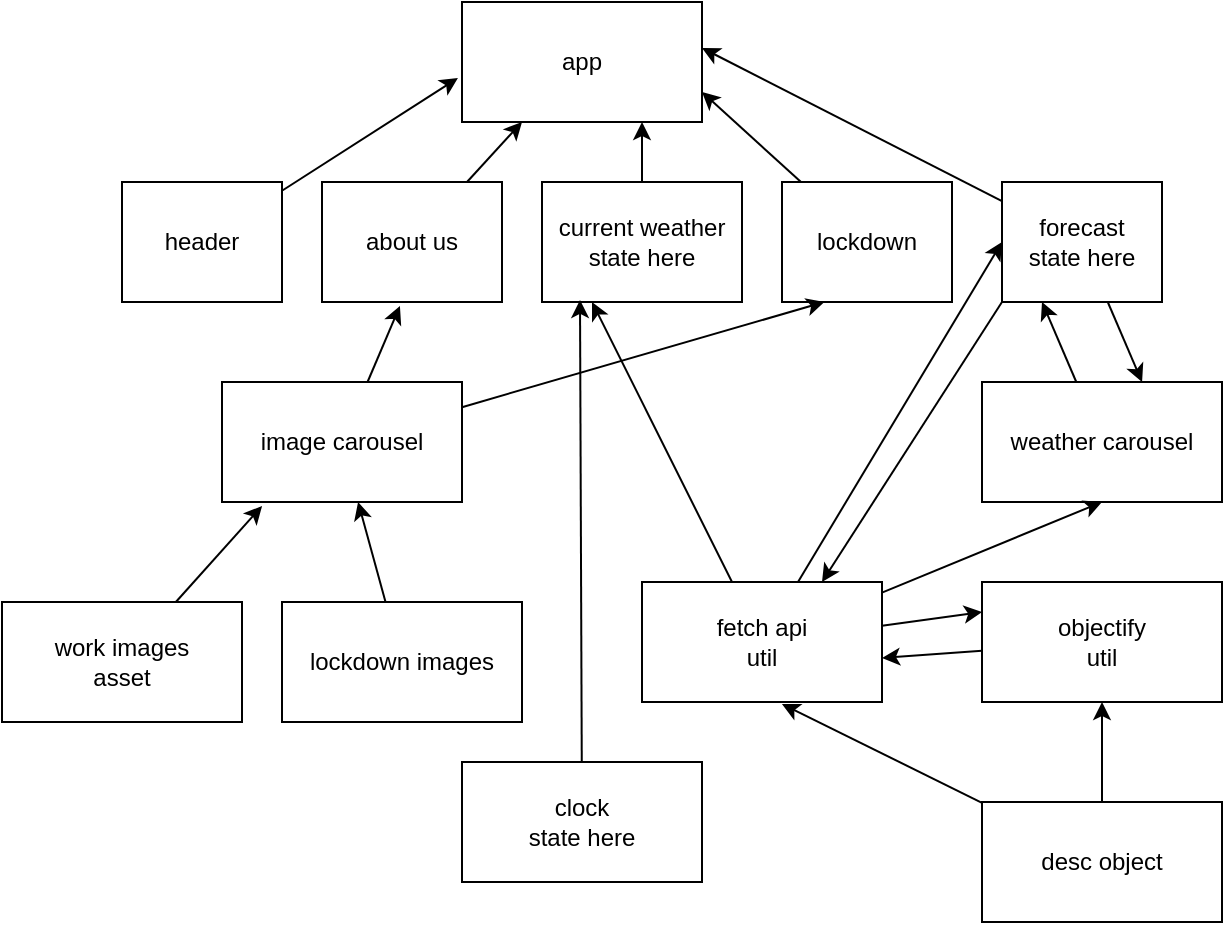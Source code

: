 <mxfile>
    <diagram id="fEqiCPu_f23XCMcsBvCc" name="Page-1">
        <mxGraphModel dx="662" dy="480" grid="1" gridSize="10" guides="1" tooltips="1" connect="1" arrows="1" fold="1" page="1" pageScale="1" pageWidth="850" pageHeight="1100" math="0" shadow="0">
            <root>
                <mxCell id="0"/>
                <mxCell id="1" parent="0"/>
                <mxCell id="2" value="app" style="rounded=0;whiteSpace=wrap;html=1;fontFamily=Helvetica;" vertex="1" parent="1">
                    <mxGeometry x="250" y="10" width="120" height="60" as="geometry"/>
                </mxCell>
                <mxCell id="15" style="edgeStyle=none;html=1;entryX=-0.017;entryY=0.633;entryDx=0;entryDy=0;entryPerimeter=0;fontFamily=Helvetica;" edge="1" parent="1" source="4" target="2">
                    <mxGeometry relative="1" as="geometry"/>
                </mxCell>
                <mxCell id="4" value="header" style="whiteSpace=wrap;html=1;fontFamily=Helvetica;" vertex="1" parent="1">
                    <mxGeometry x="80" y="100" width="80" height="60" as="geometry"/>
                </mxCell>
                <mxCell id="14" style="edgeStyle=none;html=1;entryX=0.25;entryY=1;entryDx=0;entryDy=0;fontFamily=Helvetica;" edge="1" parent="1" source="5" target="2">
                    <mxGeometry relative="1" as="geometry"/>
                </mxCell>
                <mxCell id="5" value="about us" style="whiteSpace=wrap;html=1;fontFamily=Helvetica;" vertex="1" parent="1">
                    <mxGeometry x="180" y="100" width="90" height="60" as="geometry"/>
                </mxCell>
                <mxCell id="13" style="edgeStyle=none;html=1;entryX=0.75;entryY=1;entryDx=0;entryDy=0;fontFamily=Helvetica;" edge="1" parent="1" source="6" target="2">
                    <mxGeometry relative="1" as="geometry"/>
                </mxCell>
                <mxCell id="6" value="current weather&lt;br&gt;state here" style="whiteSpace=wrap;html=1;fontFamily=Helvetica;" vertex="1" parent="1">
                    <mxGeometry x="290" y="100" width="100" height="60" as="geometry"/>
                </mxCell>
                <mxCell id="12" style="edgeStyle=none;html=1;entryX=1;entryY=0.75;entryDx=0;entryDy=0;fontFamily=Helvetica;" edge="1" parent="1" source="7" target="2">
                    <mxGeometry relative="1" as="geometry"/>
                </mxCell>
                <mxCell id="7" value="lockdown" style="whiteSpace=wrap;html=1;fontFamily=Helvetica;" vertex="1" parent="1">
                    <mxGeometry x="410" y="100" width="85" height="60" as="geometry"/>
                </mxCell>
                <mxCell id="11" style="edgeStyle=none;html=1;entryX=1;entryY=0.383;entryDx=0;entryDy=0;entryPerimeter=0;fontFamily=Helvetica;" edge="1" parent="1" source="8" target="2">
                    <mxGeometry relative="1" as="geometry"/>
                </mxCell>
                <mxCell id="39" style="edgeStyle=none;html=1;entryX=0.75;entryY=0;entryDx=0;entryDy=0;fontFamily=Helvetica;exitX=0;exitY=1;exitDx=0;exitDy=0;" edge="1" parent="1" source="8" target="22">
                    <mxGeometry relative="1" as="geometry"/>
                </mxCell>
                <mxCell id="40" style="edgeStyle=none;html=1;entryX=0.667;entryY=0;entryDx=0;entryDy=0;entryPerimeter=0;fontFamily=Helvetica;" edge="1" parent="1" source="8" target="19">
                    <mxGeometry relative="1" as="geometry"/>
                </mxCell>
                <mxCell id="8" value="forecast&lt;br&gt;state here" style="whiteSpace=wrap;html=1;fontFamily=Helvetica;" vertex="1" parent="1">
                    <mxGeometry x="520" y="100" width="80" height="60" as="geometry"/>
                </mxCell>
                <mxCell id="17" style="edgeStyle=none;html=1;entryX=0.433;entryY=1.033;entryDx=0;entryDy=0;entryPerimeter=0;fontFamily=Helvetica;" edge="1" parent="1" source="16" target="5">
                    <mxGeometry relative="1" as="geometry"/>
                </mxCell>
                <mxCell id="18" style="edgeStyle=none;html=1;entryX=0.25;entryY=1;entryDx=0;entryDy=0;fontFamily=Helvetica;" edge="1" parent="1" source="16" target="7">
                    <mxGeometry relative="1" as="geometry"/>
                </mxCell>
                <mxCell id="16" value="image carousel" style="whiteSpace=wrap;html=1;fontFamily=Helvetica;" vertex="1" parent="1">
                    <mxGeometry x="130" y="200" width="120" height="60" as="geometry"/>
                </mxCell>
                <mxCell id="21" style="edgeStyle=none;html=1;entryX=0.25;entryY=1;entryDx=0;entryDy=0;fontFamily=Helvetica;" edge="1" parent="1" source="19" target="8">
                    <mxGeometry relative="1" as="geometry"/>
                </mxCell>
                <mxCell id="19" value="weather carousel" style="whiteSpace=wrap;html=1;fontFamily=Helvetica;" vertex="1" parent="1">
                    <mxGeometry x="510" y="200" width="120" height="60" as="geometry"/>
                </mxCell>
                <mxCell id="23" style="edgeStyle=none;html=1;entryX=0.5;entryY=1;entryDx=0;entryDy=0;fontFamily=Helvetica;" edge="1" parent="1" source="22" target="19">
                    <mxGeometry relative="1" as="geometry"/>
                </mxCell>
                <mxCell id="24" style="edgeStyle=none;html=1;fontFamily=Helvetica;" edge="1" parent="1" source="22">
                    <mxGeometry relative="1" as="geometry">
                        <mxPoint x="400" y="300" as="targetPoint"/>
                    </mxGeometry>
                </mxCell>
                <mxCell id="25" style="edgeStyle=none;html=1;entryX=0.25;entryY=1;entryDx=0;entryDy=0;fontFamily=Helvetica;" edge="1" parent="1" source="22" target="6">
                    <mxGeometry relative="1" as="geometry"/>
                </mxCell>
                <mxCell id="27" style="edgeStyle=none;html=1;entryX=0;entryY=0.25;entryDx=0;entryDy=0;fontFamily=Helvetica;" edge="1" parent="1" source="22" target="26">
                    <mxGeometry relative="1" as="geometry"/>
                </mxCell>
                <mxCell id="38" style="edgeStyle=none;html=1;entryX=0;entryY=0.5;entryDx=0;entryDy=0;fontFamily=Helvetica;" edge="1" parent="1" source="22" target="8">
                    <mxGeometry relative="1" as="geometry"/>
                </mxCell>
                <mxCell id="22" value="fetch api&lt;br&gt;util" style="whiteSpace=wrap;html=1;fontFamily=Helvetica;" vertex="1" parent="1">
                    <mxGeometry x="340" y="300" width="120" height="60" as="geometry"/>
                </mxCell>
                <mxCell id="28" style="edgeStyle=none;html=1;entryX=1;entryY=0.633;entryDx=0;entryDy=0;entryPerimeter=0;fontFamily=Helvetica;" edge="1" parent="1" source="26" target="22">
                    <mxGeometry relative="1" as="geometry"/>
                </mxCell>
                <mxCell id="26" value="objectify&lt;br&gt;util" style="whiteSpace=wrap;html=1;fontFamily=Helvetica;" vertex="1" parent="1">
                    <mxGeometry x="510" y="300" width="120" height="60" as="geometry"/>
                </mxCell>
                <mxCell id="30" style="edgeStyle=none;html=1;entryX=0.5;entryY=1;entryDx=0;entryDy=0;fontFamily=Helvetica;" edge="1" parent="1" source="29" target="26">
                    <mxGeometry relative="1" as="geometry"/>
                </mxCell>
                <mxCell id="31" style="edgeStyle=none;html=1;entryX=0.583;entryY=1.017;entryDx=0;entryDy=0;entryPerimeter=0;fontFamily=Helvetica;" edge="1" parent="1" source="29" target="22">
                    <mxGeometry relative="1" as="geometry"/>
                </mxCell>
                <mxCell id="29" value="desc object" style="whiteSpace=wrap;html=1;fontFamily=Helvetica;" vertex="1" parent="1">
                    <mxGeometry x="510" y="410" width="120" height="60" as="geometry"/>
                </mxCell>
                <mxCell id="34" style="edgeStyle=none;html=1;entryX=0.167;entryY=1.033;entryDx=0;entryDy=0;entryPerimeter=0;fontFamily=Helvetica;" edge="1" parent="1" source="32" target="16">
                    <mxGeometry relative="1" as="geometry"/>
                </mxCell>
                <mxCell id="32" value="work images&lt;br&gt;asset" style="whiteSpace=wrap;html=1;fontFamily=Helvetica;" vertex="1" parent="1">
                    <mxGeometry x="20" y="310" width="120" height="60" as="geometry"/>
                </mxCell>
                <mxCell id="35" style="edgeStyle=none;html=1;entryX=0.567;entryY=1;entryDx=0;entryDy=0;entryPerimeter=0;fontFamily=Helvetica;" edge="1" parent="1" source="33" target="16">
                    <mxGeometry relative="1" as="geometry"/>
                </mxCell>
                <mxCell id="33" value="lockdown images" style="whiteSpace=wrap;html=1;fontFamily=Helvetica;" vertex="1" parent="1">
                    <mxGeometry x="160" y="310" width="120" height="60" as="geometry"/>
                </mxCell>
                <mxCell id="37" style="edgeStyle=none;html=1;entryX=0.19;entryY=0.983;entryDx=0;entryDy=0;entryPerimeter=0;fontFamily=Helvetica;" edge="1" parent="1" source="36" target="6">
                    <mxGeometry relative="1" as="geometry"/>
                </mxCell>
                <mxCell id="36" value="clock&lt;br&gt;state here" style="whiteSpace=wrap;html=1;fontFamily=Helvetica;" vertex="1" parent="1">
                    <mxGeometry x="250" y="390" width="120" height="60" as="geometry"/>
                </mxCell>
            </root>
        </mxGraphModel>
    </diagram>
</mxfile>
